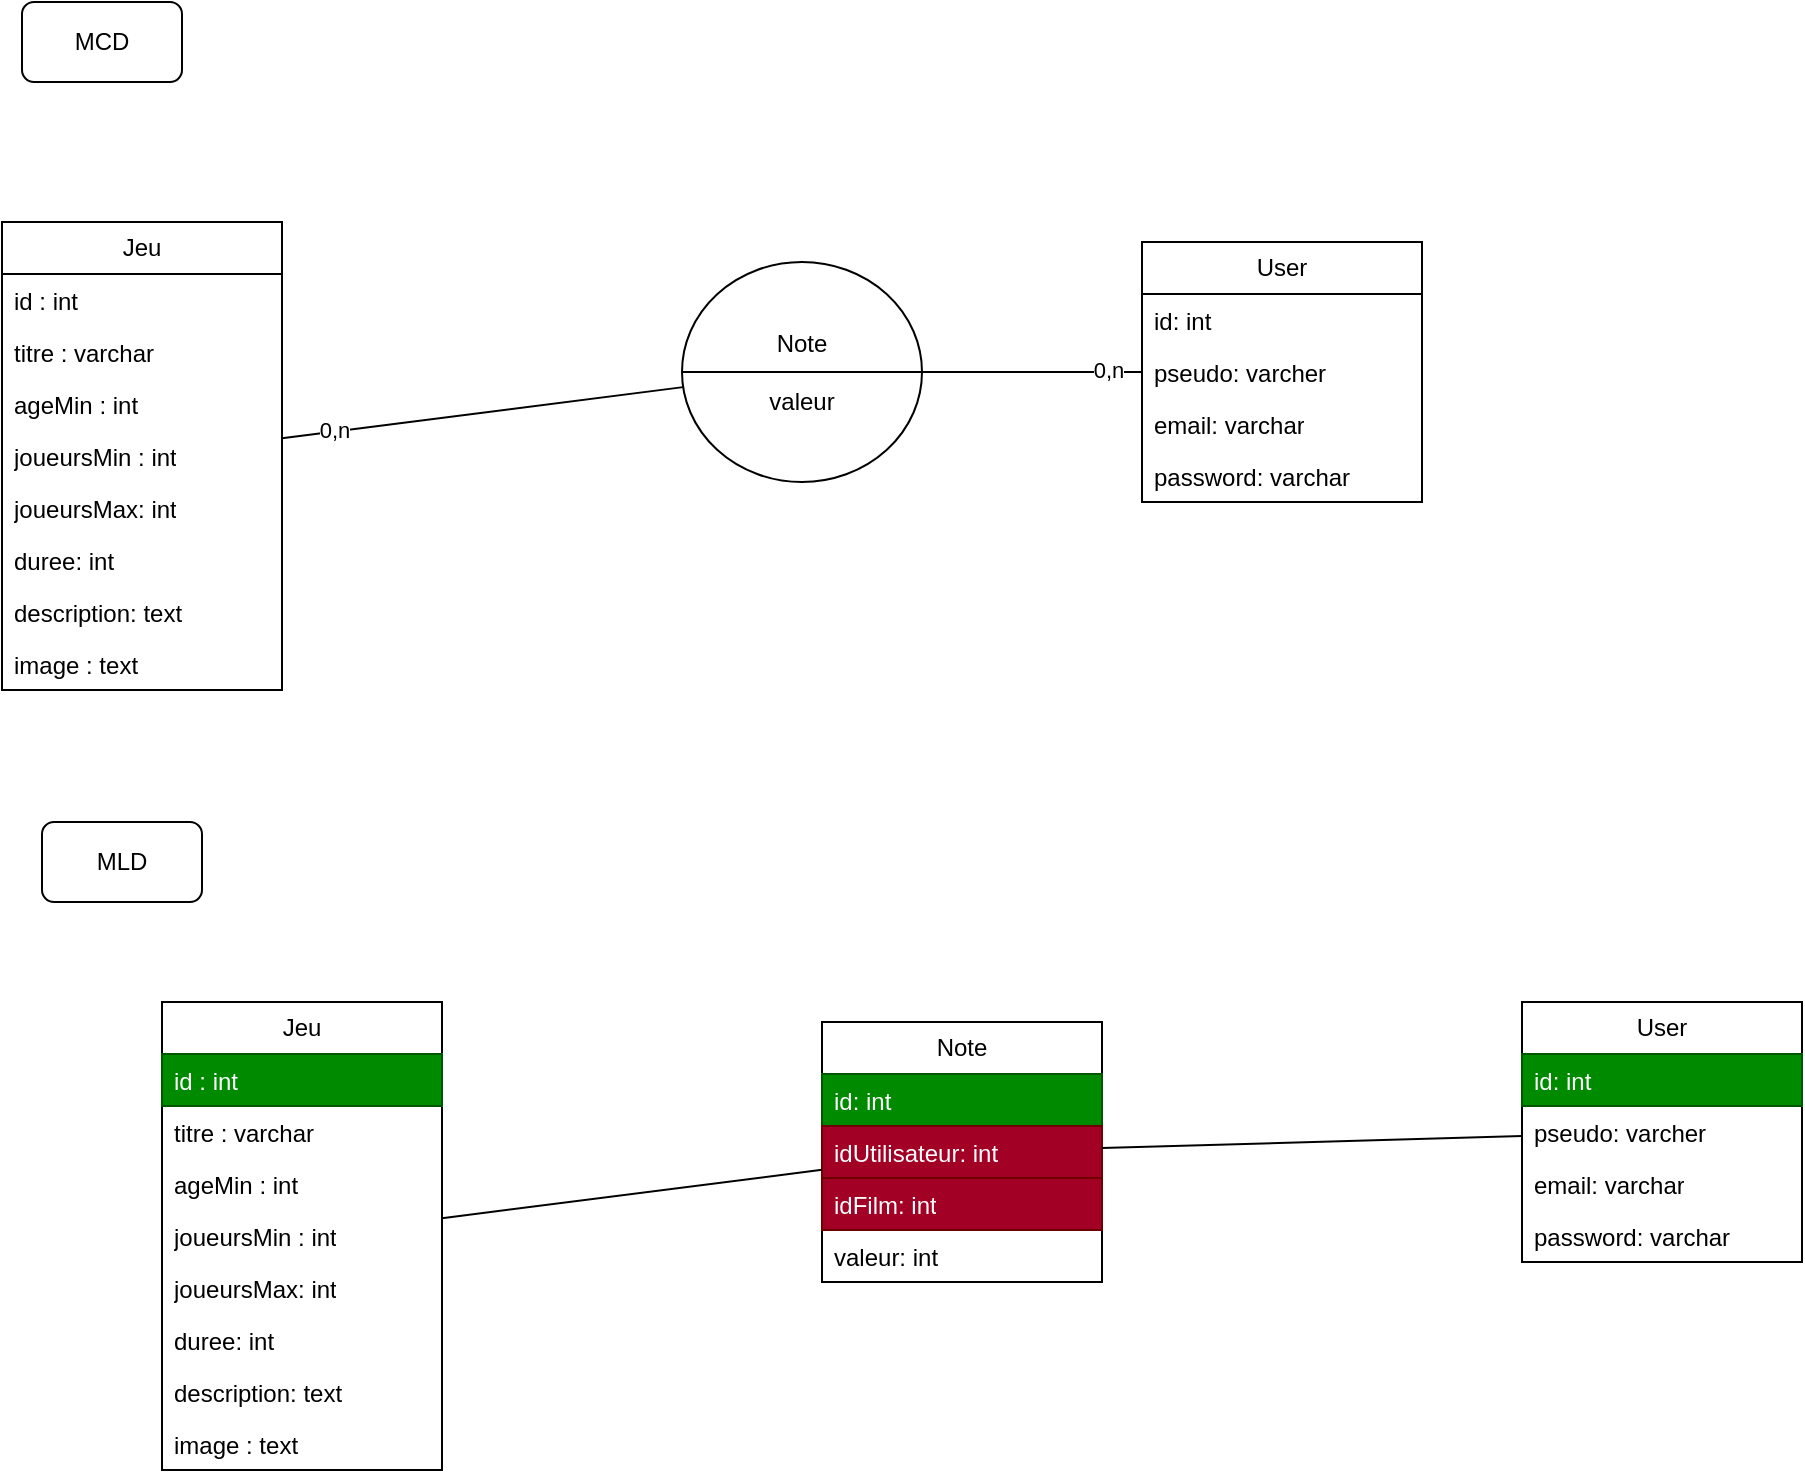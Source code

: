 <mxfile version="24.4.0" type="device">
  <diagram name="Page-1" id="WoCTmCUgo7hqPZHx4CL2">
    <mxGraphModel dx="1418" dy="820" grid="1" gridSize="10" guides="1" tooltips="1" connect="1" arrows="1" fold="1" page="1" pageScale="1" pageWidth="1169" pageHeight="1654" math="0" shadow="0">
      <root>
        <mxCell id="0" />
        <mxCell id="1" parent="0" />
        <mxCell id="hsbh5hesSovPTTBfqEEV-1" value="Jeu" style="swimlane;fontStyle=0;childLayout=stackLayout;horizontal=1;startSize=26;fillColor=none;horizontalStack=0;resizeParent=1;resizeParentMax=0;resizeLast=0;collapsible=1;marginBottom=0;whiteSpace=wrap;html=1;" vertex="1" parent="1">
          <mxGeometry x="90" y="150" width="140" height="234" as="geometry" />
        </mxCell>
        <mxCell id="hsbh5hesSovPTTBfqEEV-2" value="id : int" style="text;strokeColor=none;fillColor=none;align=left;verticalAlign=top;spacingLeft=4;spacingRight=4;overflow=hidden;rotatable=0;points=[[0,0.5],[1,0.5]];portConstraint=eastwest;whiteSpace=wrap;html=1;" vertex="1" parent="hsbh5hesSovPTTBfqEEV-1">
          <mxGeometry y="26" width="140" height="26" as="geometry" />
        </mxCell>
        <mxCell id="hsbh5hesSovPTTBfqEEV-3" value="titre : varchar" style="text;strokeColor=none;fillColor=none;align=left;verticalAlign=top;spacingLeft=4;spacingRight=4;overflow=hidden;rotatable=0;points=[[0,0.5],[1,0.5]];portConstraint=eastwest;whiteSpace=wrap;html=1;" vertex="1" parent="hsbh5hesSovPTTBfqEEV-1">
          <mxGeometry y="52" width="140" height="26" as="geometry" />
        </mxCell>
        <mxCell id="hsbh5hesSovPTTBfqEEV-4" value="ageMin : int" style="text;strokeColor=none;fillColor=none;align=left;verticalAlign=top;spacingLeft=4;spacingRight=4;overflow=hidden;rotatable=0;points=[[0,0.5],[1,0.5]];portConstraint=eastwest;whiteSpace=wrap;html=1;" vertex="1" parent="hsbh5hesSovPTTBfqEEV-1">
          <mxGeometry y="78" width="140" height="26" as="geometry" />
        </mxCell>
        <mxCell id="hsbh5hesSovPTTBfqEEV-6" value="joueursMin : int" style="text;strokeColor=none;fillColor=none;align=left;verticalAlign=top;spacingLeft=4;spacingRight=4;overflow=hidden;rotatable=0;points=[[0,0.5],[1,0.5]];portConstraint=eastwest;whiteSpace=wrap;html=1;" vertex="1" parent="hsbh5hesSovPTTBfqEEV-1">
          <mxGeometry y="104" width="140" height="26" as="geometry" />
        </mxCell>
        <mxCell id="hsbh5hesSovPTTBfqEEV-7" value="joueursMax: int" style="text;strokeColor=none;fillColor=none;align=left;verticalAlign=top;spacingLeft=4;spacingRight=4;overflow=hidden;rotatable=0;points=[[0,0.5],[1,0.5]];portConstraint=eastwest;whiteSpace=wrap;html=1;" vertex="1" parent="hsbh5hesSovPTTBfqEEV-1">
          <mxGeometry y="130" width="140" height="26" as="geometry" />
        </mxCell>
        <mxCell id="hsbh5hesSovPTTBfqEEV-8" value="duree: int" style="text;strokeColor=none;fillColor=none;align=left;verticalAlign=top;spacingLeft=4;spacingRight=4;overflow=hidden;rotatable=0;points=[[0,0.5],[1,0.5]];portConstraint=eastwest;whiteSpace=wrap;html=1;" vertex="1" parent="hsbh5hesSovPTTBfqEEV-1">
          <mxGeometry y="156" width="140" height="26" as="geometry" />
        </mxCell>
        <mxCell id="hsbh5hesSovPTTBfqEEV-9" value="description: text" style="text;strokeColor=none;fillColor=none;align=left;verticalAlign=top;spacingLeft=4;spacingRight=4;overflow=hidden;rotatable=0;points=[[0,0.5],[1,0.5]];portConstraint=eastwest;whiteSpace=wrap;html=1;" vertex="1" parent="hsbh5hesSovPTTBfqEEV-1">
          <mxGeometry y="182" width="140" height="26" as="geometry" />
        </mxCell>
        <mxCell id="hsbh5hesSovPTTBfqEEV-10" value="image : text" style="text;strokeColor=none;fillColor=none;align=left;verticalAlign=top;spacingLeft=4;spacingRight=4;overflow=hidden;rotatable=0;points=[[0,0.5],[1,0.5]];portConstraint=eastwest;whiteSpace=wrap;html=1;" vertex="1" parent="hsbh5hesSovPTTBfqEEV-1">
          <mxGeometry y="208" width="140" height="26" as="geometry" />
        </mxCell>
        <mxCell id="hsbh5hesSovPTTBfqEEV-5" value="MCD" style="rounded=1;whiteSpace=wrap;html=1;" vertex="1" parent="1">
          <mxGeometry x="100" y="40" width="80" height="40" as="geometry" />
        </mxCell>
        <mxCell id="hsbh5hesSovPTTBfqEEV-11" value="User" style="swimlane;fontStyle=0;childLayout=stackLayout;horizontal=1;startSize=26;fillColor=none;horizontalStack=0;resizeParent=1;resizeParentMax=0;resizeLast=0;collapsible=1;marginBottom=0;whiteSpace=wrap;html=1;" vertex="1" parent="1">
          <mxGeometry x="660" y="160" width="140" height="130" as="geometry" />
        </mxCell>
        <mxCell id="hsbh5hesSovPTTBfqEEV-12" value="id: int" style="text;strokeColor=none;fillColor=none;align=left;verticalAlign=top;spacingLeft=4;spacingRight=4;overflow=hidden;rotatable=0;points=[[0,0.5],[1,0.5]];portConstraint=eastwest;whiteSpace=wrap;html=1;" vertex="1" parent="hsbh5hesSovPTTBfqEEV-11">
          <mxGeometry y="26" width="140" height="26" as="geometry" />
        </mxCell>
        <mxCell id="hsbh5hesSovPTTBfqEEV-13" value="pseudo: varcher" style="text;strokeColor=none;fillColor=none;align=left;verticalAlign=top;spacingLeft=4;spacingRight=4;overflow=hidden;rotatable=0;points=[[0,0.5],[1,0.5]];portConstraint=eastwest;whiteSpace=wrap;html=1;" vertex="1" parent="hsbh5hesSovPTTBfqEEV-11">
          <mxGeometry y="52" width="140" height="26" as="geometry" />
        </mxCell>
        <mxCell id="hsbh5hesSovPTTBfqEEV-14" value="email: varchar" style="text;strokeColor=none;fillColor=none;align=left;verticalAlign=top;spacingLeft=4;spacingRight=4;overflow=hidden;rotatable=0;points=[[0,0.5],[1,0.5]];portConstraint=eastwest;whiteSpace=wrap;html=1;" vertex="1" parent="hsbh5hesSovPTTBfqEEV-11">
          <mxGeometry y="78" width="140" height="26" as="geometry" />
        </mxCell>
        <mxCell id="hsbh5hesSovPTTBfqEEV-15" value="password: varchar" style="text;strokeColor=none;fillColor=none;align=left;verticalAlign=top;spacingLeft=4;spacingRight=4;overflow=hidden;rotatable=0;points=[[0,0.5],[1,0.5]];portConstraint=eastwest;whiteSpace=wrap;html=1;" vertex="1" parent="hsbh5hesSovPTTBfqEEV-11">
          <mxGeometry y="104" width="140" height="26" as="geometry" />
        </mxCell>
        <mxCell id="hsbh5hesSovPTTBfqEEV-16" value="" style="endArrow=none;html=1;rounded=0;" edge="1" parent="1" source="hsbh5hesSovPTTBfqEEV-18" target="hsbh5hesSovPTTBfqEEV-11">
          <mxGeometry width="50" height="50" relative="1" as="geometry">
            <mxPoint x="550" y="230" as="sourcePoint" />
            <mxPoint x="610" y="300" as="targetPoint" />
          </mxGeometry>
        </mxCell>
        <mxCell id="hsbh5hesSovPTTBfqEEV-22" value="0,n" style="edgeLabel;html=1;align=center;verticalAlign=middle;resizable=0;points=[];" vertex="1" connectable="0" parent="hsbh5hesSovPTTBfqEEV-16">
          <mxGeometry x="0.691" y="1" relative="1" as="geometry">
            <mxPoint as="offset" />
          </mxGeometry>
        </mxCell>
        <mxCell id="hsbh5hesSovPTTBfqEEV-18" value="&lt;div&gt;Note&lt;/div&gt;&lt;div&gt;&lt;br&gt;&lt;/div&gt;&lt;div&gt;valeur&lt;/div&gt;" style="shape=lineEllipse;perimeter=ellipsePerimeter;whiteSpace=wrap;html=1;backgroundOutline=1;" vertex="1" parent="1">
          <mxGeometry x="430" y="170" width="120" height="110" as="geometry" />
        </mxCell>
        <mxCell id="hsbh5hesSovPTTBfqEEV-19" value="" style="endArrow=none;html=1;rounded=0;" edge="1" parent="1" source="hsbh5hesSovPTTBfqEEV-1" target="hsbh5hesSovPTTBfqEEV-18">
          <mxGeometry width="50" height="50" relative="1" as="geometry">
            <mxPoint x="560" y="350" as="sourcePoint" />
            <mxPoint x="610" y="300" as="targetPoint" />
          </mxGeometry>
        </mxCell>
        <mxCell id="hsbh5hesSovPTTBfqEEV-20" value="0,n" style="edgeLabel;html=1;align=center;verticalAlign=middle;resizable=0;points=[];" vertex="1" connectable="0" parent="hsbh5hesSovPTTBfqEEV-19">
          <mxGeometry x="-0.74" y="1" relative="1" as="geometry">
            <mxPoint as="offset" />
          </mxGeometry>
        </mxCell>
        <mxCell id="hsbh5hesSovPTTBfqEEV-24" value="MLD" style="rounded=1;whiteSpace=wrap;html=1;" vertex="1" parent="1">
          <mxGeometry x="110" y="450" width="80" height="40" as="geometry" />
        </mxCell>
        <mxCell id="hsbh5hesSovPTTBfqEEV-25" value="Jeu" style="swimlane;fontStyle=0;childLayout=stackLayout;horizontal=1;startSize=26;fillColor=none;horizontalStack=0;resizeParent=1;resizeParentMax=0;resizeLast=0;collapsible=1;marginBottom=0;whiteSpace=wrap;html=1;" vertex="1" parent="1">
          <mxGeometry x="170" y="540" width="140" height="234" as="geometry" />
        </mxCell>
        <mxCell id="hsbh5hesSovPTTBfqEEV-26" value="id : int" style="text;strokeColor=#005700;fillColor=#008a00;align=left;verticalAlign=top;spacingLeft=4;spacingRight=4;overflow=hidden;rotatable=0;points=[[0,0.5],[1,0.5]];portConstraint=eastwest;whiteSpace=wrap;html=1;fontColor=#ffffff;" vertex="1" parent="hsbh5hesSovPTTBfqEEV-25">
          <mxGeometry y="26" width="140" height="26" as="geometry" />
        </mxCell>
        <mxCell id="hsbh5hesSovPTTBfqEEV-27" value="titre : varchar" style="text;strokeColor=none;fillColor=none;align=left;verticalAlign=top;spacingLeft=4;spacingRight=4;overflow=hidden;rotatable=0;points=[[0,0.5],[1,0.5]];portConstraint=eastwest;whiteSpace=wrap;html=1;" vertex="1" parent="hsbh5hesSovPTTBfqEEV-25">
          <mxGeometry y="52" width="140" height="26" as="geometry" />
        </mxCell>
        <mxCell id="hsbh5hesSovPTTBfqEEV-28" value="ageMin : int" style="text;strokeColor=none;fillColor=none;align=left;verticalAlign=top;spacingLeft=4;spacingRight=4;overflow=hidden;rotatable=0;points=[[0,0.5],[1,0.5]];portConstraint=eastwest;whiteSpace=wrap;html=1;" vertex="1" parent="hsbh5hesSovPTTBfqEEV-25">
          <mxGeometry y="78" width="140" height="26" as="geometry" />
        </mxCell>
        <mxCell id="hsbh5hesSovPTTBfqEEV-29" value="joueursMin : int" style="text;strokeColor=none;fillColor=none;align=left;verticalAlign=top;spacingLeft=4;spacingRight=4;overflow=hidden;rotatable=0;points=[[0,0.5],[1,0.5]];portConstraint=eastwest;whiteSpace=wrap;html=1;" vertex="1" parent="hsbh5hesSovPTTBfqEEV-25">
          <mxGeometry y="104" width="140" height="26" as="geometry" />
        </mxCell>
        <mxCell id="hsbh5hesSovPTTBfqEEV-30" value="joueursMax: int" style="text;strokeColor=none;fillColor=none;align=left;verticalAlign=top;spacingLeft=4;spacingRight=4;overflow=hidden;rotatable=0;points=[[0,0.5],[1,0.5]];portConstraint=eastwest;whiteSpace=wrap;html=1;" vertex="1" parent="hsbh5hesSovPTTBfqEEV-25">
          <mxGeometry y="130" width="140" height="26" as="geometry" />
        </mxCell>
        <mxCell id="hsbh5hesSovPTTBfqEEV-31" value="duree: int" style="text;strokeColor=none;fillColor=none;align=left;verticalAlign=top;spacingLeft=4;spacingRight=4;overflow=hidden;rotatable=0;points=[[0,0.5],[1,0.5]];portConstraint=eastwest;whiteSpace=wrap;html=1;" vertex="1" parent="hsbh5hesSovPTTBfqEEV-25">
          <mxGeometry y="156" width="140" height="26" as="geometry" />
        </mxCell>
        <mxCell id="hsbh5hesSovPTTBfqEEV-32" value="description: text" style="text;strokeColor=none;fillColor=none;align=left;verticalAlign=top;spacingLeft=4;spacingRight=4;overflow=hidden;rotatable=0;points=[[0,0.5],[1,0.5]];portConstraint=eastwest;whiteSpace=wrap;html=1;" vertex="1" parent="hsbh5hesSovPTTBfqEEV-25">
          <mxGeometry y="182" width="140" height="26" as="geometry" />
        </mxCell>
        <mxCell id="hsbh5hesSovPTTBfqEEV-33" value="image : text" style="text;strokeColor=none;fillColor=none;align=left;verticalAlign=top;spacingLeft=4;spacingRight=4;overflow=hidden;rotatable=0;points=[[0,0.5],[1,0.5]];portConstraint=eastwest;whiteSpace=wrap;html=1;" vertex="1" parent="hsbh5hesSovPTTBfqEEV-25">
          <mxGeometry y="208" width="140" height="26" as="geometry" />
        </mxCell>
        <mxCell id="hsbh5hesSovPTTBfqEEV-34" value="User" style="swimlane;fontStyle=0;childLayout=stackLayout;horizontal=1;startSize=26;fillColor=none;horizontalStack=0;resizeParent=1;resizeParentMax=0;resizeLast=0;collapsible=1;marginBottom=0;whiteSpace=wrap;html=1;" vertex="1" parent="1">
          <mxGeometry x="850" y="540" width="140" height="130" as="geometry" />
        </mxCell>
        <mxCell id="hsbh5hesSovPTTBfqEEV-35" value="id: int" style="text;strokeColor=#005700;fillColor=#008a00;align=left;verticalAlign=top;spacingLeft=4;spacingRight=4;overflow=hidden;rotatable=0;points=[[0,0.5],[1,0.5]];portConstraint=eastwest;whiteSpace=wrap;html=1;fontColor=#ffffff;" vertex="1" parent="hsbh5hesSovPTTBfqEEV-34">
          <mxGeometry y="26" width="140" height="26" as="geometry" />
        </mxCell>
        <mxCell id="hsbh5hesSovPTTBfqEEV-36" value="pseudo: varcher" style="text;strokeColor=none;fillColor=none;align=left;verticalAlign=top;spacingLeft=4;spacingRight=4;overflow=hidden;rotatable=0;points=[[0,0.5],[1,0.5]];portConstraint=eastwest;whiteSpace=wrap;html=1;" vertex="1" parent="hsbh5hesSovPTTBfqEEV-34">
          <mxGeometry y="52" width="140" height="26" as="geometry" />
        </mxCell>
        <mxCell id="hsbh5hesSovPTTBfqEEV-37" value="email: varchar" style="text;strokeColor=none;fillColor=none;align=left;verticalAlign=top;spacingLeft=4;spacingRight=4;overflow=hidden;rotatable=0;points=[[0,0.5],[1,0.5]];portConstraint=eastwest;whiteSpace=wrap;html=1;" vertex="1" parent="hsbh5hesSovPTTBfqEEV-34">
          <mxGeometry y="78" width="140" height="26" as="geometry" />
        </mxCell>
        <mxCell id="hsbh5hesSovPTTBfqEEV-38" value="password: varchar" style="text;strokeColor=none;fillColor=none;align=left;verticalAlign=top;spacingLeft=4;spacingRight=4;overflow=hidden;rotatable=0;points=[[0,0.5],[1,0.5]];portConstraint=eastwest;whiteSpace=wrap;html=1;" vertex="1" parent="hsbh5hesSovPTTBfqEEV-34">
          <mxGeometry y="104" width="140" height="26" as="geometry" />
        </mxCell>
        <mxCell id="hsbh5hesSovPTTBfqEEV-39" value="Note" style="swimlane;fontStyle=0;childLayout=stackLayout;horizontal=1;startSize=26;fillColor=none;horizontalStack=0;resizeParent=1;resizeParentMax=0;resizeLast=0;collapsible=1;marginBottom=0;whiteSpace=wrap;html=1;" vertex="1" parent="1">
          <mxGeometry x="500" y="550" width="140" height="130" as="geometry" />
        </mxCell>
        <mxCell id="hsbh5hesSovPTTBfqEEV-40" value="id: int" style="text;strokeColor=#005700;fillColor=#008a00;align=left;verticalAlign=top;spacingLeft=4;spacingRight=4;overflow=hidden;rotatable=0;points=[[0,0.5],[1,0.5]];portConstraint=eastwest;whiteSpace=wrap;html=1;fontColor=#ffffff;" vertex="1" parent="hsbh5hesSovPTTBfqEEV-39">
          <mxGeometry y="26" width="140" height="26" as="geometry" />
        </mxCell>
        <mxCell id="hsbh5hesSovPTTBfqEEV-41" value="idUtilisateur: int" style="text;strokeColor=#6F0000;fillColor=#a20025;align=left;verticalAlign=top;spacingLeft=4;spacingRight=4;overflow=hidden;rotatable=0;points=[[0,0.5],[1,0.5]];portConstraint=eastwest;whiteSpace=wrap;html=1;fontColor=#ffffff;" vertex="1" parent="hsbh5hesSovPTTBfqEEV-39">
          <mxGeometry y="52" width="140" height="26" as="geometry" />
        </mxCell>
        <mxCell id="hsbh5hesSovPTTBfqEEV-42" value="idFilm: int" style="text;strokeColor=#6F0000;fillColor=#a20025;align=left;verticalAlign=top;spacingLeft=4;spacingRight=4;overflow=hidden;rotatable=0;points=[[0,0.5],[1,0.5]];portConstraint=eastwest;whiteSpace=wrap;html=1;fontColor=#ffffff;" vertex="1" parent="hsbh5hesSovPTTBfqEEV-39">
          <mxGeometry y="78" width="140" height="26" as="geometry" />
        </mxCell>
        <mxCell id="hsbh5hesSovPTTBfqEEV-45" value="valeur: int" style="text;align=left;verticalAlign=top;spacingLeft=4;spacingRight=4;overflow=hidden;rotatable=0;points=[[0,0.5],[1,0.5]];portConstraint=eastwest;whiteSpace=wrap;html=1;" vertex="1" parent="hsbh5hesSovPTTBfqEEV-39">
          <mxGeometry y="104" width="140" height="26" as="geometry" />
        </mxCell>
        <mxCell id="hsbh5hesSovPTTBfqEEV-43" value="" style="endArrow=none;html=1;rounded=0;" edge="1" parent="1" source="hsbh5hesSovPTTBfqEEV-25" target="hsbh5hesSovPTTBfqEEV-39">
          <mxGeometry width="50" height="50" relative="1" as="geometry">
            <mxPoint x="560" y="400" as="sourcePoint" />
            <mxPoint x="610" y="350" as="targetPoint" />
          </mxGeometry>
        </mxCell>
        <mxCell id="hsbh5hesSovPTTBfqEEV-44" value="" style="endArrow=none;html=1;rounded=0;" edge="1" parent="1" source="hsbh5hesSovPTTBfqEEV-39" target="hsbh5hesSovPTTBfqEEV-34">
          <mxGeometry width="50" height="50" relative="1" as="geometry">
            <mxPoint x="680" y="654" as="sourcePoint" />
            <mxPoint x="870" y="623" as="targetPoint" />
          </mxGeometry>
        </mxCell>
      </root>
    </mxGraphModel>
  </diagram>
</mxfile>

